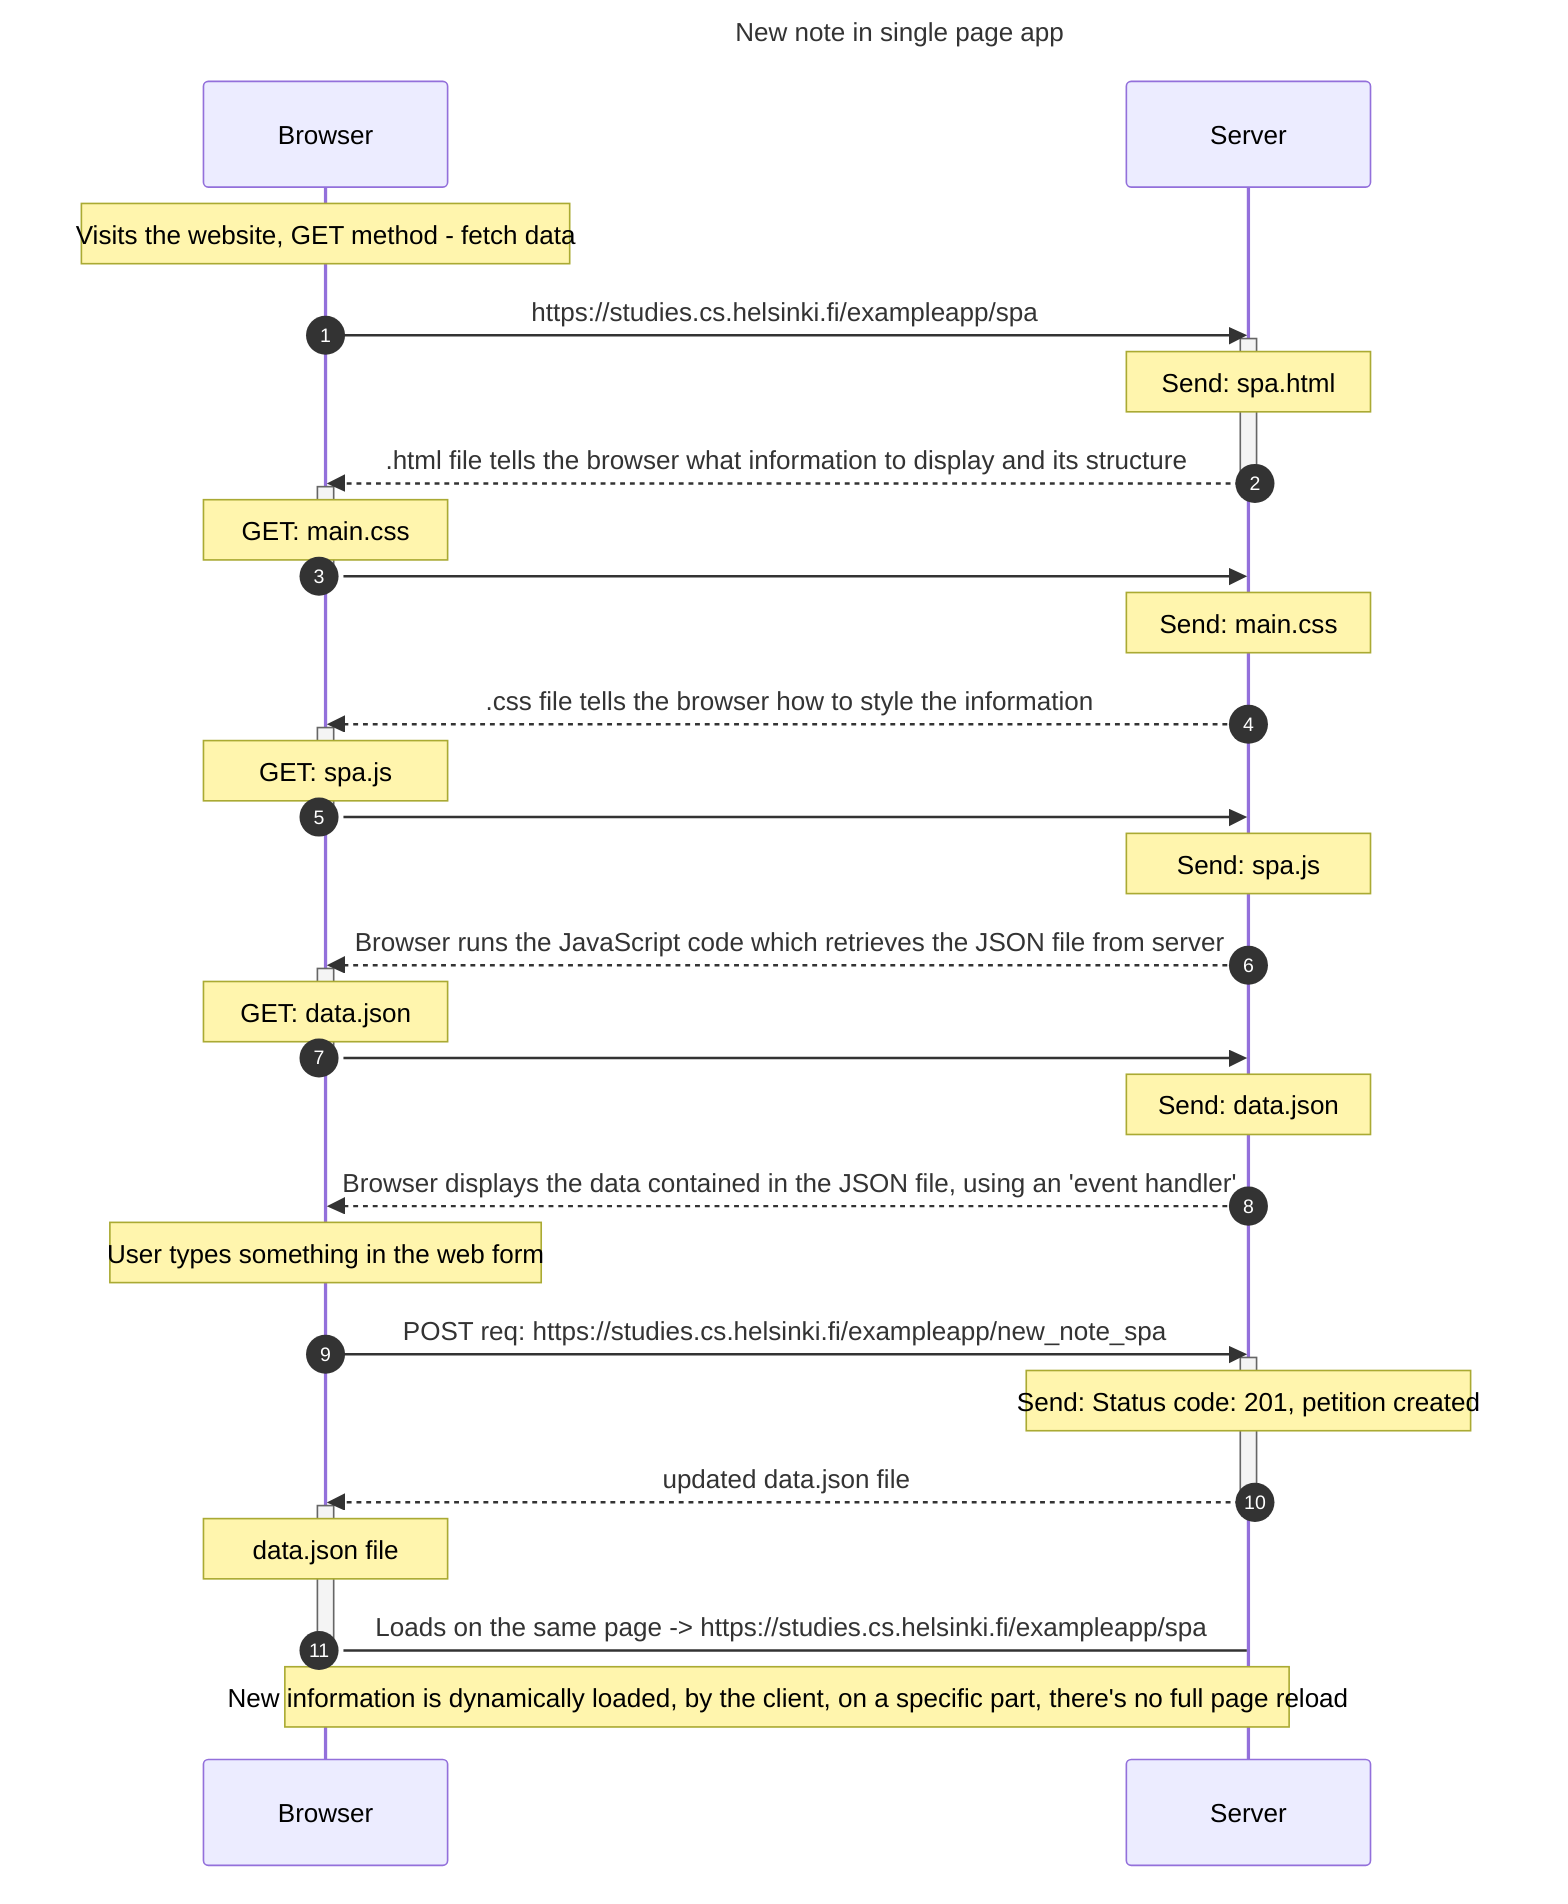 ---
title: New note in single page app
---

sequenceDiagram

    autonumber

    Note over Browser:  Visits the website, GET method - fetch data
    Browser->>Server: https://studies.cs.helsinki.fi/exampleapp/spa

    activate Server
    Note over Server: Send: spa.html
    Server-->>Browser: .html file tells the browser what information to display and its structure
    deactivate Server

    activate Browser 
    Note over Browser: GET: main.css 
    Browser->>Server: 
    deactivate Browser 
    Note over Server: Send: main.css 
    Server-->>Browser: .css file tells the browser how to style the information

    activate Browser 
    Note over Browser: GET: spa.js 
    Browser->>Server: 
    deactivate Browser 
    Note over Server: Send: spa.js 
    Server-->>Browser: Browser runs the JavaScript code which retrieves the JSON file from server

    activate Browser 
    Note over Browser: GET: data.json 
    Browser->>Server: 
    deactivate Browser 
    Note over Server: Send: data.json
    Server-->>Browser: Browser displays the data contained in the JSON file, using an 'event handler'

Note over Browser: User types something in the web form 
    Browser->>Server: POST req: https://studies.cs.helsinki.fi/exampleapp/new_note_spa

    activate Server
    Note over Server: Send: Status code: 201, petition created
    Server-->>Browser: updated data.json  file
    deactivate Server

    activate Browser 
    Note over Browser: data.json file 
    Browser->Server: Loads on the same page -> https://studies.cs.helsinki.fi/exampleapp/spa
    deactivate Browser 
 
 Note over Browser, Server: New information is dynamically loaded, by the client, on a specific part, there's no full page reload
